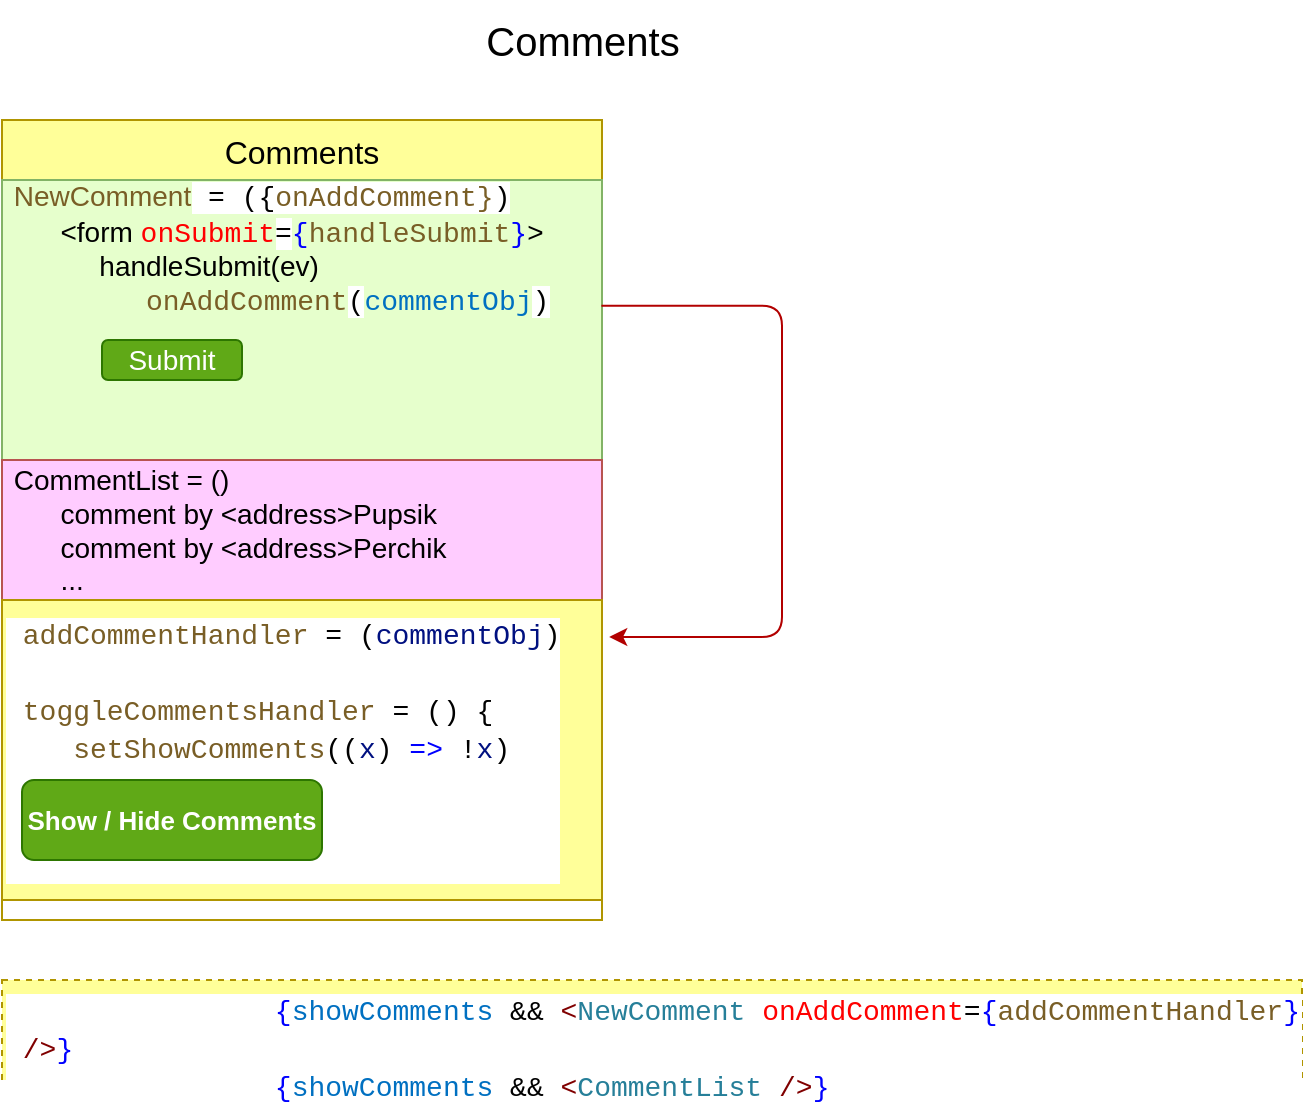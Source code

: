<mxfile>
    <diagram id="BRoRgIIWu08ZEDgPrzP9" name="Page-1">
        <mxGraphModel dx="754" dy="561" grid="1" gridSize="10" guides="1" tooltips="1" connect="1" arrows="1" fold="1" page="1" pageScale="1" pageWidth="1100" pageHeight="1700" math="0" shadow="0">
            <root>
                <mxCell id="0"/>
                <mxCell id="1" parent="0"/>
                <mxCell id="2" value="Comments" style="text;strokeColor=none;fillColor=none;html=1;fontSize=20;fontStyle=0;verticalAlign=middle;align=center;" parent="1" vertex="1">
                    <mxGeometry x="220" y="10" width="220" height="40" as="geometry"/>
                </mxCell>
                <mxCell id="4" value="Comments" style="swimlane;fontSize=16;startSize=30;fontStyle=0;fillColor=#FFFF99;fontColor=#000000;strokeColor=#B09500;" parent="1" vertex="1">
                    <mxGeometry x="40" y="70" width="300" height="400" as="geometry"/>
                </mxCell>
                <mxCell id="5" value="&amp;nbsp;&lt;font color=&quot;#795e26&quot;&gt;NewComment&lt;/font&gt;&lt;span style=&quot;background-color: rgb(255 , 255 , 255) ; font-family: &amp;#34;consolas&amp;#34; , &amp;#34;courier new&amp;#34; , monospace ; font-size: 14px&quot;&gt;&amp;nbsp;= ({&lt;/span&gt;&lt;span style=&quot;color: rgb(121 , 94 , 38) ; background-color: rgb(255 , 255 , 255) ; font-family: &amp;#34;consolas&amp;#34; , &amp;#34;courier new&amp;#34; , monospace ; font-size: 14px&quot;&gt;onAddComment}&lt;/span&gt;&lt;span style=&quot;background-color: rgb(255 , 255 , 255) ; font-family: &amp;#34;consolas&amp;#34; , &amp;#34;courier new&amp;#34; , monospace ; font-size: 14px&quot;&gt;)&lt;br style=&quot;font-size: 14px&quot;&gt;&lt;/span&gt;&amp;nbsp; &amp;nbsp; &amp;nbsp; &amp;nbsp;&amp;lt;form&amp;nbsp;&lt;span style=&quot;font-family: &amp;#34;consolas&amp;#34; , &amp;#34;courier new&amp;#34; , monospace ; font-size: 14px ; color: rgb(255 , 0 , 0)&quot;&gt;onSubmit&lt;/span&gt;&lt;span style=&quot;background-color: rgb(255 , 255 , 255) ; font-family: &amp;#34;consolas&amp;#34; , &amp;#34;courier new&amp;#34; , monospace ; font-size: 14px&quot;&gt;=&lt;/span&gt;&lt;span style=&quot;font-family: &amp;#34;consolas&amp;#34; , &amp;#34;courier new&amp;#34; , monospace ; font-size: 14px ; color: rgb(0 , 0 , 255)&quot;&gt;{&lt;/span&gt;&lt;span style=&quot;font-family: &amp;#34;consolas&amp;#34; , &amp;#34;courier new&amp;#34; , monospace ; font-size: 14px ; color: rgb(121 , 94 , 38)&quot;&gt;handleSubmit&lt;/span&gt;&lt;span style=&quot;font-family: &amp;#34;consolas&amp;#34; , &amp;#34;courier new&amp;#34; , monospace ; font-size: 14px ; color: rgb(0 , 0 , 255)&quot;&gt;}&lt;/span&gt;&lt;span style=&quot;font-size: 14px&quot;&gt;&amp;gt;&lt;/span&gt;&lt;br style=&quot;font-size: 14px&quot;&gt;&amp;nbsp; &amp;nbsp; &amp;nbsp; &amp;nbsp; &amp;nbsp; &amp;nbsp; handleSubmit(ev)&amp;nbsp;&lt;br style=&quot;font-size: 14px&quot;&gt;&amp;nbsp; &amp;nbsp; &amp;nbsp; &amp;nbsp; &amp;nbsp; &amp;nbsp; &amp;nbsp; &amp;nbsp; &amp;nbsp;&amp;nbsp;&lt;span style=&quot;font-family: &amp;#34;consolas&amp;#34; , &amp;#34;courier new&amp;#34; , monospace ; color: rgb(121 , 94 , 38) ; font-size: 14px&quot;&gt;onAddComment&lt;/span&gt;&lt;span style=&quot;background-color: rgb(255 , 255 , 255) ; font-family: &amp;#34;consolas&amp;#34; , &amp;#34;courier new&amp;#34; , monospace ; font-size: 14px&quot;&gt;(&lt;/span&gt;&lt;span style=&quot;font-family: &amp;#34;consolas&amp;#34; , &amp;#34;courier new&amp;#34; , monospace ; color: rgb(0 , 112 , 193) ; font-size: 14px&quot;&gt;commentObj&lt;/span&gt;&lt;span style=&quot;background-color: rgb(255 , 255 , 255) ; font-family: &amp;#34;consolas&amp;#34; , &amp;#34;courier new&amp;#34; , monospace ; font-size: 14px&quot;&gt;)&lt;br&gt;&lt;br&gt;&lt;br&gt;&lt;br&gt;&lt;br&gt;&lt;/span&gt;" style="text;html=1;strokeColor=#82b366;fillColor=#E6FFCC;align=left;verticalAlign=middle;whiteSpace=wrap;rounded=0;fontSize=14;fontStyle=0" parent="4" vertex="1">
                    <mxGeometry y="30" width="300" height="140" as="geometry"/>
                </mxCell>
                <mxCell id="6" value="Submit" style="rounded=1;whiteSpace=wrap;html=1;fontSize=14;strokeColor=#2D7600;fillColor=#60a917;fontColor=#ffffff;" vertex="1" parent="4">
                    <mxGeometry x="50" y="110" width="70" height="20" as="geometry"/>
                </mxCell>
                <mxCell id="7" value="&amp;nbsp;CommentList = ()&amp;nbsp;&lt;br style=&quot;font-size: 14px&quot;&gt;&amp;nbsp; &amp;nbsp; &amp;nbsp; &amp;nbsp;comment by &amp;lt;address&amp;gt;Pupsik&lt;br style=&quot;font-size: 14px&quot;&gt;&amp;nbsp; &amp;nbsp; &amp;nbsp; &amp;nbsp;comment by &amp;lt;address&amp;gt;Perchik&lt;br style=&quot;font-size: 14px&quot;&gt;&amp;nbsp; &amp;nbsp; &amp;nbsp; &amp;nbsp;..." style="text;html=1;strokeColor=#b85450;fillColor=#FFCCFF;align=left;verticalAlign=middle;whiteSpace=wrap;rounded=0;fontSize=14;" vertex="1" parent="4">
                    <mxGeometry y="170" width="300" height="70" as="geometry"/>
                </mxCell>
                <mxCell id="9" value="&lt;div style=&quot;background-color: rgb(255 , 255 , 255) ; font-family: &amp;#34;consolas&amp;#34; , &amp;#34;courier new&amp;#34; , monospace ; font-size: 14px ; line-height: 19px&quot;&gt;&lt;span style=&quot;color: #795e26&quot;&gt;&amp;nbsp;addCommentHandler&lt;/span&gt; = (&lt;span style=&quot;color: #001080&quot;&gt;commentObj&lt;/span&gt;)&lt;/div&gt;&lt;div style=&quot;background-color: rgb(255 , 255 , 255) ; font-family: &amp;#34;consolas&amp;#34; , &amp;#34;courier new&amp;#34; , monospace ; font-size: 14px ; line-height: 19px&quot;&gt;&lt;br&gt;&lt;/div&gt;&lt;div style=&quot;background-color: rgb(255 , 255 , 255) ; font-family: &amp;#34;consolas&amp;#34; , &amp;#34;courier new&amp;#34; , monospace ; font-size: 14px ; line-height: 19px&quot;&gt;&lt;span style=&quot;color: rgb(121 , 94 , 38)&quot;&gt;&amp;nbsp;toggleCommentsHandler&lt;/span&gt;&lt;span&gt; = () {&lt;/span&gt;&amp;nbsp;&lt;br&gt;&lt;/div&gt;&lt;div style=&quot;background-color: rgb(255 , 255 , 255) ; font-family: &amp;#34;consolas&amp;#34; , &amp;#34;courier new&amp;#34; , monospace ; font-size: 14px ; line-height: 19px&quot;&gt;&amp;nbsp; &amp;nbsp;&amp;nbsp;&lt;span style=&quot;font-family: &amp;#34;consolas&amp;#34; , &amp;#34;courier new&amp;#34; , monospace ; color: rgb(121 , 94 , 38)&quot;&gt;setShowComments&lt;/span&gt;&lt;span style=&quot;font-family: &amp;#34;consolas&amp;#34; , &amp;#34;courier new&amp;#34; , monospace&quot;&gt;((&lt;/span&gt;&lt;span style=&quot;font-family: &amp;#34;consolas&amp;#34; , &amp;#34;courier new&amp;#34; , monospace ; color: rgb(0 , 16 , 128)&quot;&gt;x&lt;/span&gt;&lt;span style=&quot;font-family: &amp;#34;consolas&amp;#34; , &amp;#34;courier new&amp;#34; , monospace&quot;&gt;) &lt;/span&gt;&lt;span style=&quot;font-family: &amp;#34;consolas&amp;#34; , &amp;#34;courier new&amp;#34; , monospace ; color: rgb(0 , 0 , 255)&quot;&gt;=&amp;gt;&lt;/span&gt;&lt;span style=&quot;font-family: &amp;#34;consolas&amp;#34; , &amp;#34;courier new&amp;#34; , monospace&quot;&gt; !&lt;/span&gt;&lt;span style=&quot;font-family: &amp;#34;consolas&amp;#34; , &amp;#34;courier new&amp;#34; , monospace ; color: rgb(0 , 16 , 128)&quot;&gt;x&lt;/span&gt;&lt;span style=&quot;font-family: &amp;#34;consolas&amp;#34; , &amp;#34;courier new&amp;#34; , monospace&quot;&gt;)&lt;/span&gt;&lt;/div&gt;&lt;div style=&quot;background-color: rgb(255 , 255 , 255) ; font-family: &amp;#34;consolas&amp;#34; , &amp;#34;courier new&amp;#34; , monospace ; font-size: 14px ; line-height: 19px&quot;&gt;&lt;span style=&quot;font-family: &amp;#34;consolas&amp;#34; , &amp;#34;courier new&amp;#34; , monospace&quot;&gt;&lt;br&gt;&lt;/span&gt;&lt;/div&gt;&lt;div style=&quot;background-color: rgb(255 , 255 , 255) ; font-family: &amp;#34;consolas&amp;#34; , &amp;#34;courier new&amp;#34; , monospace ; font-size: 14px ; line-height: 19px&quot;&gt;&lt;span style=&quot;font-family: &amp;#34;consolas&amp;#34; , &amp;#34;courier new&amp;#34; , monospace&quot;&gt;&amp;nbsp;&amp;nbsp;&lt;/span&gt;&lt;/div&gt;&lt;div style=&quot;background-color: rgb(255 , 255 , 255) ; font-family: &amp;#34;consolas&amp;#34; , &amp;#34;courier new&amp;#34; , monospace ; font-size: 14px ; line-height: 19px&quot;&gt;&lt;br&gt;&lt;/div&gt;" style="text;html=1;strokeColor=#B09500;fillColor=#FFFF99;align=left;verticalAlign=middle;whiteSpace=wrap;rounded=0;fontSize=12;fontColor=#000000;" vertex="1" parent="4">
                    <mxGeometry y="240" width="300" height="150" as="geometry"/>
                </mxCell>
                <mxCell id="10" value="Show / Hide Comments" style="rounded=1;whiteSpace=wrap;html=1;fontSize=13;strokeColor=#2D7600;fillColor=#60a917;fontStyle=1;fontColor=#ffffff;" vertex="1" parent="4">
                    <mxGeometry x="10" y="330" width="150" height="40" as="geometry"/>
                </mxCell>
                <mxCell id="13" value="" style="edgeStyle=elbowEdgeStyle;elbow=horizontal;endArrow=classic;html=1;fontSize=13;exitX=0.999;exitY=0.449;exitDx=0;exitDy=0;exitPerimeter=0;entryX=1.012;entryY=0.123;entryDx=0;entryDy=0;entryPerimeter=0;fillColor=#e51400;strokeColor=#B20000;" edge="1" parent="4" source="5" target="9">
                    <mxGeometry width="50" height="50" relative="1" as="geometry">
                        <mxPoint x="320" y="200" as="sourcePoint"/>
                        <mxPoint x="310" y="264" as="targetPoint"/>
                        <Array as="points">
                            <mxPoint x="390" y="180"/>
                            <mxPoint x="370" y="180"/>
                        </Array>
                    </mxGeometry>
                </mxCell>
                <mxCell id="14" value="&lt;div style=&quot;color: rgb(0, 0, 0); background-color: rgb(255, 255, 255); font-family: consolas, &amp;quot;courier new&amp;quot;, monospace; font-weight: normal; font-size: 14px; line-height: 19px;&quot;&gt;&lt;div&gt;&lt;span style=&quot;color: #000000&quot;&gt;&amp;nbsp; &amp;nbsp; &amp;nbsp; &amp;nbsp; &amp;nbsp; &amp;nbsp; &amp;nbsp; &amp;nbsp; &lt;/span&gt;&lt;span style=&quot;color: #0000ff&quot;&gt;{&lt;/span&gt;&lt;span style=&quot;color: #0070c1&quot;&gt;showComments&lt;/span&gt;&lt;span style=&quot;color: #000000&quot;&gt; &amp;amp;&amp;amp; &lt;/span&gt;&lt;span style=&quot;color: #800000&quot;&gt;&amp;lt;&lt;/span&gt;&lt;span style=&quot;color: #267f99&quot;&gt;NewComment&lt;/span&gt;&lt;span style=&quot;color: #000000&quot;&gt; &lt;/span&gt;&lt;span style=&quot;color: #ff0000&quot;&gt;onAddComment&lt;/span&gt;&lt;span style=&quot;color: #000000&quot;&gt;=&lt;/span&gt;&lt;span style=&quot;color: #0000ff&quot;&gt;{&lt;/span&gt;&lt;span style=&quot;color: #795e26&quot;&gt;addCommentHandler&lt;/span&gt;&lt;span style=&quot;color: #0000ff&quot;&gt;}&lt;/span&gt;&lt;span style=&quot;color: #000000&quot;&gt; &amp;nbsp;&lt;/span&gt;&lt;span style=&quot;color: #800000&quot;&gt;/&amp;gt;&lt;/span&gt;&lt;span style=&quot;color: #0000ff&quot;&gt;}&lt;/span&gt;&lt;/div&gt;&lt;div&gt;&lt;span style=&quot;color: #000000&quot;&gt;&amp;nbsp; &amp;nbsp; &amp;nbsp; &amp;nbsp; &amp;nbsp; &amp;nbsp; &amp;nbsp; &amp;nbsp; &lt;/span&gt;&lt;span style=&quot;color: #0000ff&quot;&gt;{&lt;/span&gt;&lt;span style=&quot;color: #0070c1&quot;&gt;showComments&lt;/span&gt;&lt;span style=&quot;color: #000000&quot;&gt; &amp;amp;&amp;amp; &lt;/span&gt;&lt;span style=&quot;color: #800000&quot;&gt;&amp;lt;&lt;/span&gt;&lt;span style=&quot;color: #267f99&quot;&gt;CommentList&lt;/span&gt;&lt;span style=&quot;color: #000000&quot;&gt; &lt;/span&gt;&lt;span style=&quot;color: #800000&quot;&gt;/&amp;gt;&lt;/span&gt;&lt;span style=&quot;color: #0000ff&quot;&gt;}&lt;/span&gt;&lt;/div&gt;&lt;/div&gt;" style="text;whiteSpace=wrap;html=1;fontSize=13;align=left;strokeColor=#B09500;dashed=1;fillColor=#FFFF99;fontColor=#000000;" vertex="1" parent="1">
                    <mxGeometry x="40" y="500" width="650" height="50" as="geometry"/>
                </mxCell>
            </root>
        </mxGraphModel>
    </diagram>
</mxfile>